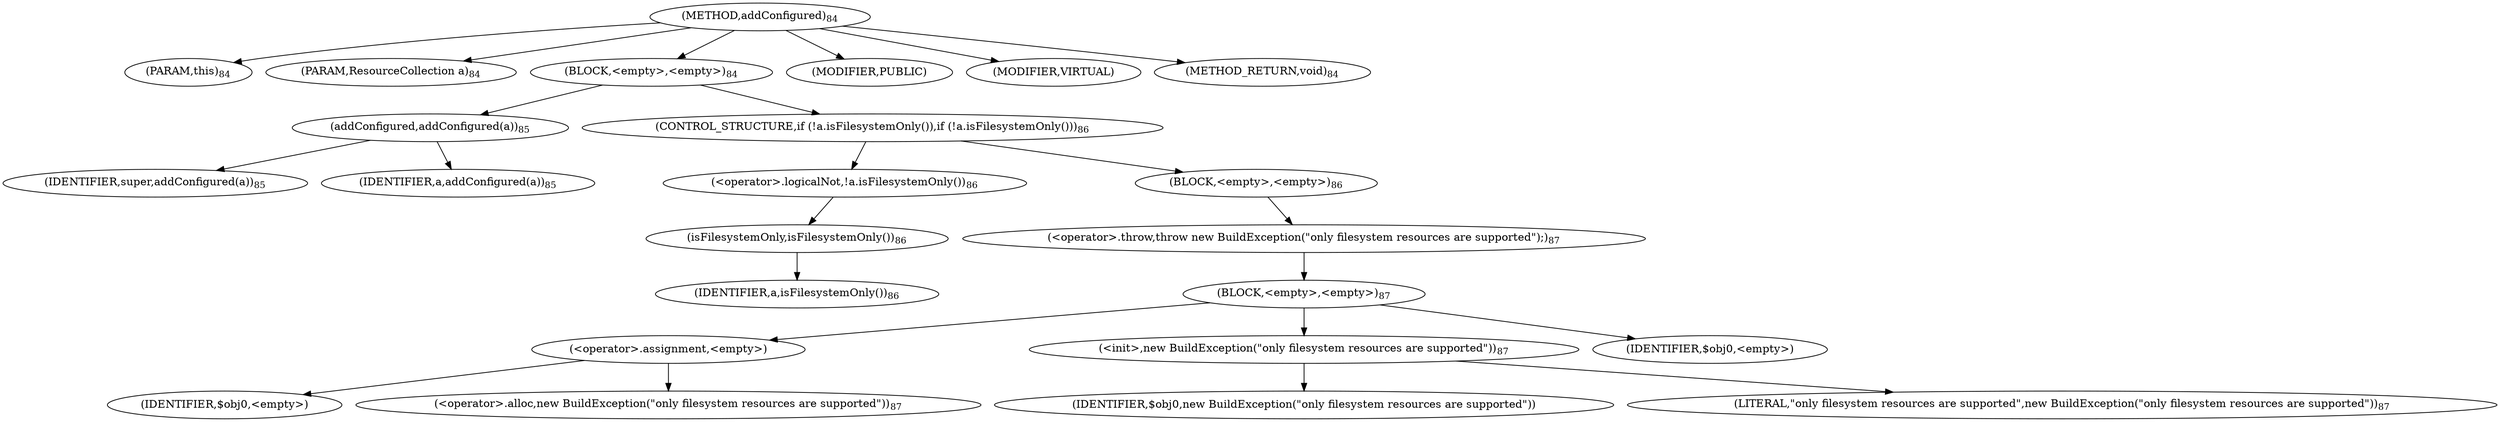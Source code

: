 digraph "addConfigured" {  
"104" [label = <(METHOD,addConfigured)<SUB>84</SUB>> ]
"105" [label = <(PARAM,this)<SUB>84</SUB>> ]
"106" [label = <(PARAM,ResourceCollection a)<SUB>84</SUB>> ]
"107" [label = <(BLOCK,&lt;empty&gt;,&lt;empty&gt;)<SUB>84</SUB>> ]
"108" [label = <(addConfigured,addConfigured(a))<SUB>85</SUB>> ]
"109" [label = <(IDENTIFIER,super,addConfigured(a))<SUB>85</SUB>> ]
"110" [label = <(IDENTIFIER,a,addConfigured(a))<SUB>85</SUB>> ]
"111" [label = <(CONTROL_STRUCTURE,if (!a.isFilesystemOnly()),if (!a.isFilesystemOnly()))<SUB>86</SUB>> ]
"112" [label = <(&lt;operator&gt;.logicalNot,!a.isFilesystemOnly())<SUB>86</SUB>> ]
"113" [label = <(isFilesystemOnly,isFilesystemOnly())<SUB>86</SUB>> ]
"114" [label = <(IDENTIFIER,a,isFilesystemOnly())<SUB>86</SUB>> ]
"115" [label = <(BLOCK,&lt;empty&gt;,&lt;empty&gt;)<SUB>86</SUB>> ]
"116" [label = <(&lt;operator&gt;.throw,throw new BuildException(&quot;only filesystem resources are supported&quot;);)<SUB>87</SUB>> ]
"117" [label = <(BLOCK,&lt;empty&gt;,&lt;empty&gt;)<SUB>87</SUB>> ]
"118" [label = <(&lt;operator&gt;.assignment,&lt;empty&gt;)> ]
"119" [label = <(IDENTIFIER,$obj0,&lt;empty&gt;)> ]
"120" [label = <(&lt;operator&gt;.alloc,new BuildException(&quot;only filesystem resources are supported&quot;))<SUB>87</SUB>> ]
"121" [label = <(&lt;init&gt;,new BuildException(&quot;only filesystem resources are supported&quot;))<SUB>87</SUB>> ]
"122" [label = <(IDENTIFIER,$obj0,new BuildException(&quot;only filesystem resources are supported&quot;))> ]
"123" [label = <(LITERAL,&quot;only filesystem resources are supported&quot;,new BuildException(&quot;only filesystem resources are supported&quot;))<SUB>87</SUB>> ]
"124" [label = <(IDENTIFIER,$obj0,&lt;empty&gt;)> ]
"125" [label = <(MODIFIER,PUBLIC)> ]
"126" [label = <(MODIFIER,VIRTUAL)> ]
"127" [label = <(METHOD_RETURN,void)<SUB>84</SUB>> ]
  "104" -> "105" 
  "104" -> "106" 
  "104" -> "107" 
  "104" -> "125" 
  "104" -> "126" 
  "104" -> "127" 
  "107" -> "108" 
  "107" -> "111" 
  "108" -> "109" 
  "108" -> "110" 
  "111" -> "112" 
  "111" -> "115" 
  "112" -> "113" 
  "113" -> "114" 
  "115" -> "116" 
  "116" -> "117" 
  "117" -> "118" 
  "117" -> "121" 
  "117" -> "124" 
  "118" -> "119" 
  "118" -> "120" 
  "121" -> "122" 
  "121" -> "123" 
}
